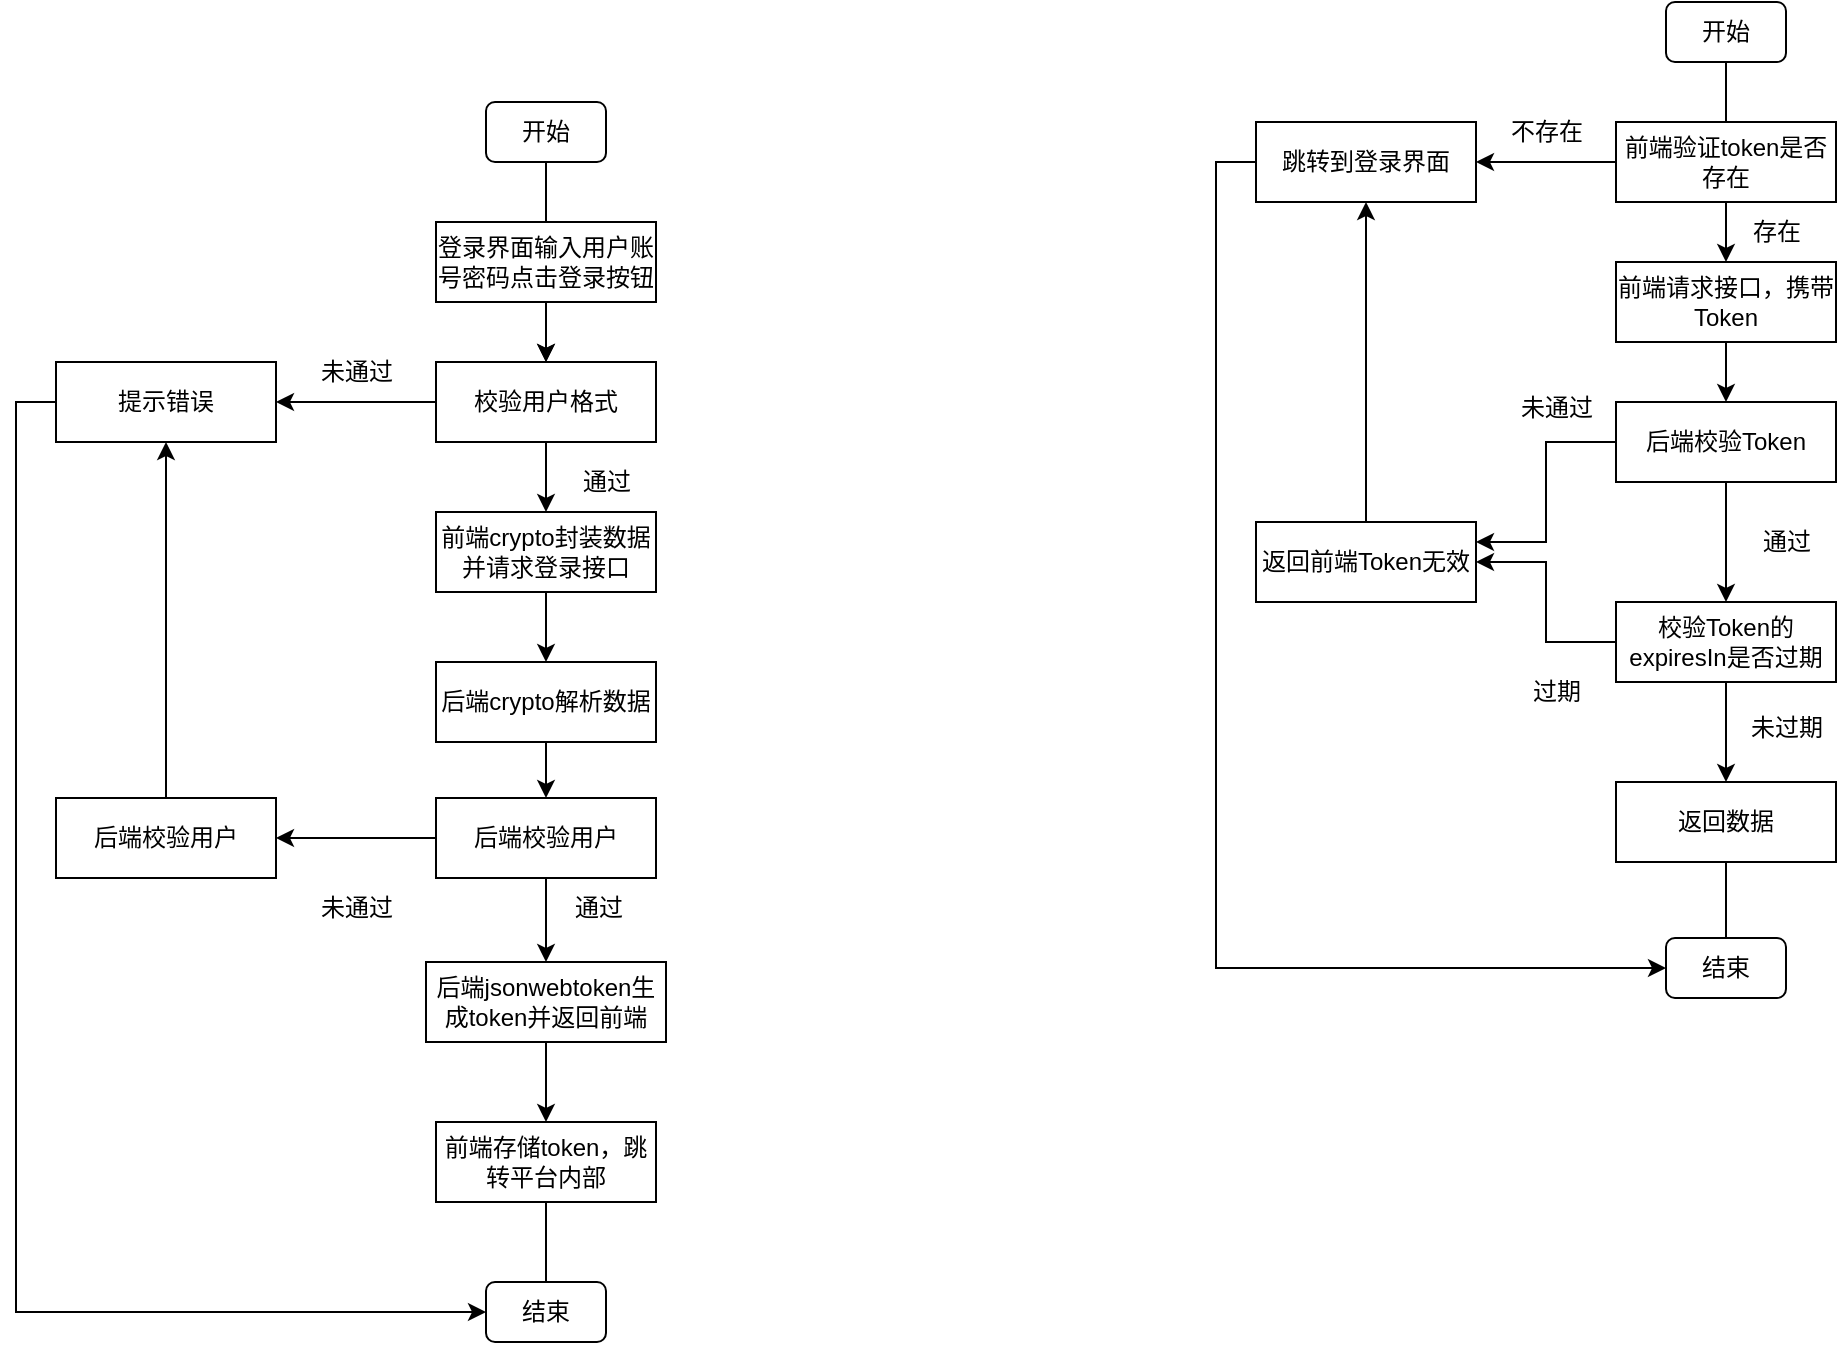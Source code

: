 <mxfile version="22.1.21" type="github">
  <diagram name="第 1 页" id="lP-zoGvPF34fVr40256u">
    <mxGraphModel dx="2020" dy="758" grid="1" gridSize="10" guides="1" tooltips="1" connect="1" arrows="1" fold="1" page="1" pageScale="1" pageWidth="827" pageHeight="1169" math="0" shadow="0">
      <root>
        <mxCell id="0" />
        <mxCell id="1" parent="0" />
        <mxCell id="g51ZoofxoQrhvGVgscI5-42" value="" style="edgeStyle=orthogonalEdgeStyle;rounded=0;orthogonalLoop=1;jettySize=auto;html=1;" edge="1" parent="1" source="g51ZoofxoQrhvGVgscI5-8" target="g51ZoofxoQrhvGVgscI5-19">
          <mxGeometry relative="1" as="geometry" />
        </mxCell>
        <mxCell id="g51ZoofxoQrhvGVgscI5-8" value="开始" style="rounded=1;whiteSpace=wrap;html=1;" vertex="1" parent="1">
          <mxGeometry x="65" y="380" width="60" height="30" as="geometry" />
        </mxCell>
        <mxCell id="g51ZoofxoQrhvGVgscI5-20" value="" style="edgeStyle=orthogonalEdgeStyle;rounded=0;orthogonalLoop=1;jettySize=auto;html=1;" edge="1" parent="1" source="g51ZoofxoQrhvGVgscI5-18" target="g51ZoofxoQrhvGVgscI5-19">
          <mxGeometry relative="1" as="geometry" />
        </mxCell>
        <mxCell id="g51ZoofxoQrhvGVgscI5-18" value="登录界面输入用户账号密码点击登录按钮" style="rounded=0;whiteSpace=wrap;html=1;" vertex="1" parent="1">
          <mxGeometry x="40" y="440" width="110" height="40" as="geometry" />
        </mxCell>
        <mxCell id="g51ZoofxoQrhvGVgscI5-23" value="" style="edgeStyle=orthogonalEdgeStyle;rounded=0;orthogonalLoop=1;jettySize=auto;html=1;" edge="1" parent="1" source="g51ZoofxoQrhvGVgscI5-19" target="g51ZoofxoQrhvGVgscI5-22">
          <mxGeometry relative="1" as="geometry" />
        </mxCell>
        <mxCell id="g51ZoofxoQrhvGVgscI5-26" value="" style="edgeStyle=orthogonalEdgeStyle;rounded=0;orthogonalLoop=1;jettySize=auto;html=1;" edge="1" parent="1" source="g51ZoofxoQrhvGVgscI5-19" target="g51ZoofxoQrhvGVgscI5-25">
          <mxGeometry relative="1" as="geometry" />
        </mxCell>
        <mxCell id="g51ZoofxoQrhvGVgscI5-19" value="校验用户格式" style="rounded=0;whiteSpace=wrap;html=1;" vertex="1" parent="1">
          <mxGeometry x="40" y="510" width="110" height="40" as="geometry" />
        </mxCell>
        <mxCell id="g51ZoofxoQrhvGVgscI5-40" style="edgeStyle=orthogonalEdgeStyle;rounded=0;orthogonalLoop=1;jettySize=auto;html=1;exitX=0;exitY=0.5;exitDx=0;exitDy=0;entryX=0;entryY=0.5;entryDx=0;entryDy=0;" edge="1" parent="1" source="g51ZoofxoQrhvGVgscI5-22" target="g51ZoofxoQrhvGVgscI5-38">
          <mxGeometry relative="1" as="geometry">
            <mxPoint x="-110" y="920" as="targetPoint" />
          </mxGeometry>
        </mxCell>
        <mxCell id="g51ZoofxoQrhvGVgscI5-22" value="提示错误" style="rounded=0;whiteSpace=wrap;html=1;" vertex="1" parent="1">
          <mxGeometry x="-150" y="510" width="110" height="40" as="geometry" />
        </mxCell>
        <mxCell id="g51ZoofxoQrhvGVgscI5-24" value="未通过" style="text;html=1;align=center;verticalAlign=middle;resizable=0;points=[];autosize=1;strokeColor=none;fillColor=none;" vertex="1" parent="1">
          <mxGeometry x="-30" y="500" width="60" height="30" as="geometry" />
        </mxCell>
        <mxCell id="g51ZoofxoQrhvGVgscI5-28" value="" style="edgeStyle=orthogonalEdgeStyle;rounded=0;orthogonalLoop=1;jettySize=auto;html=1;" edge="1" parent="1" source="g51ZoofxoQrhvGVgscI5-25" target="g51ZoofxoQrhvGVgscI5-27">
          <mxGeometry relative="1" as="geometry" />
        </mxCell>
        <mxCell id="g51ZoofxoQrhvGVgscI5-25" value="前端crypto封装数据并请求登录接口" style="rounded=0;whiteSpace=wrap;html=1;" vertex="1" parent="1">
          <mxGeometry x="40" y="585" width="110" height="40" as="geometry" />
        </mxCell>
        <mxCell id="g51ZoofxoQrhvGVgscI5-30" value="" style="edgeStyle=orthogonalEdgeStyle;rounded=0;orthogonalLoop=1;jettySize=auto;html=1;" edge="1" parent="1" source="g51ZoofxoQrhvGVgscI5-27" target="g51ZoofxoQrhvGVgscI5-29">
          <mxGeometry relative="1" as="geometry" />
        </mxCell>
        <mxCell id="g51ZoofxoQrhvGVgscI5-27" value="后端crypto解析数据" style="rounded=0;whiteSpace=wrap;html=1;" vertex="1" parent="1">
          <mxGeometry x="40" y="660" width="110" height="40" as="geometry" />
        </mxCell>
        <mxCell id="g51ZoofxoQrhvGVgscI5-32" value="" style="edgeStyle=orthogonalEdgeStyle;rounded=0;orthogonalLoop=1;jettySize=auto;html=1;" edge="1" parent="1" source="g51ZoofxoQrhvGVgscI5-29" target="g51ZoofxoQrhvGVgscI5-31">
          <mxGeometry relative="1" as="geometry" />
        </mxCell>
        <mxCell id="g51ZoofxoQrhvGVgscI5-35" value="" style="edgeStyle=orthogonalEdgeStyle;rounded=0;orthogonalLoop=1;jettySize=auto;html=1;" edge="1" parent="1" source="g51ZoofxoQrhvGVgscI5-29" target="g51ZoofxoQrhvGVgscI5-34">
          <mxGeometry relative="1" as="geometry" />
        </mxCell>
        <mxCell id="g51ZoofxoQrhvGVgscI5-29" value="后端校验用户" style="rounded=0;whiteSpace=wrap;html=1;" vertex="1" parent="1">
          <mxGeometry x="40" y="728" width="110" height="40" as="geometry" />
        </mxCell>
        <mxCell id="g51ZoofxoQrhvGVgscI5-39" style="edgeStyle=orthogonalEdgeStyle;rounded=0;orthogonalLoop=1;jettySize=auto;html=1;exitX=0.5;exitY=0;exitDx=0;exitDy=0;entryX=0.5;entryY=1;entryDx=0;entryDy=0;" edge="1" parent="1" source="g51ZoofxoQrhvGVgscI5-31" target="g51ZoofxoQrhvGVgscI5-22">
          <mxGeometry relative="1" as="geometry" />
        </mxCell>
        <mxCell id="g51ZoofxoQrhvGVgscI5-31" value="后端校验用户" style="rounded=0;whiteSpace=wrap;html=1;" vertex="1" parent="1">
          <mxGeometry x="-150" y="728" width="110" height="40" as="geometry" />
        </mxCell>
        <mxCell id="g51ZoofxoQrhvGVgscI5-33" value="未通过" style="text;html=1;align=center;verticalAlign=middle;resizable=0;points=[];autosize=1;strokeColor=none;fillColor=none;" vertex="1" parent="1">
          <mxGeometry x="-30" y="768" width="60" height="30" as="geometry" />
        </mxCell>
        <mxCell id="g51ZoofxoQrhvGVgscI5-37" value="" style="edgeStyle=orthogonalEdgeStyle;rounded=0;orthogonalLoop=1;jettySize=auto;html=1;" edge="1" parent="1" source="g51ZoofxoQrhvGVgscI5-34" target="g51ZoofxoQrhvGVgscI5-36">
          <mxGeometry relative="1" as="geometry" />
        </mxCell>
        <mxCell id="g51ZoofxoQrhvGVgscI5-34" value="后端jsonwebtoken生成token并返回前端" style="rounded=0;whiteSpace=wrap;html=1;" vertex="1" parent="1">
          <mxGeometry x="35" y="810" width="120" height="40" as="geometry" />
        </mxCell>
        <mxCell id="g51ZoofxoQrhvGVgscI5-41" value="" style="edgeStyle=orthogonalEdgeStyle;rounded=0;orthogonalLoop=1;jettySize=auto;html=1;endArrow=none;endFill=0;" edge="1" parent="1" source="g51ZoofxoQrhvGVgscI5-36" target="g51ZoofxoQrhvGVgscI5-38">
          <mxGeometry relative="1" as="geometry" />
        </mxCell>
        <mxCell id="g51ZoofxoQrhvGVgscI5-36" value="前端存储token，跳转平台内部" style="rounded=0;whiteSpace=wrap;html=1;" vertex="1" parent="1">
          <mxGeometry x="40" y="890" width="110" height="40" as="geometry" />
        </mxCell>
        <mxCell id="g51ZoofxoQrhvGVgscI5-38" value="结束" style="rounded=1;whiteSpace=wrap;html=1;" vertex="1" parent="1">
          <mxGeometry x="65" y="970" width="60" height="30" as="geometry" />
        </mxCell>
        <mxCell id="g51ZoofxoQrhvGVgscI5-46" style="edgeStyle=orthogonalEdgeStyle;rounded=0;orthogonalLoop=1;jettySize=auto;html=1;exitX=0.5;exitY=1;exitDx=0;exitDy=0;endArrow=none;endFill=0;entryX=0.5;entryY=0;entryDx=0;entryDy=0;" edge="1" parent="1" source="g51ZoofxoQrhvGVgscI5-43" target="g51ZoofxoQrhvGVgscI5-52">
          <mxGeometry relative="1" as="geometry" />
        </mxCell>
        <mxCell id="g51ZoofxoQrhvGVgscI5-43" value="开始" style="rounded=1;whiteSpace=wrap;html=1;" vertex="1" parent="1">
          <mxGeometry x="655" y="330" width="60" height="30" as="geometry" />
        </mxCell>
        <mxCell id="g51ZoofxoQrhvGVgscI5-48" value="" style="edgeStyle=orthogonalEdgeStyle;rounded=0;orthogonalLoop=1;jettySize=auto;html=1;" edge="1" parent="1" source="g51ZoofxoQrhvGVgscI5-44" target="g51ZoofxoQrhvGVgscI5-47">
          <mxGeometry relative="1" as="geometry" />
        </mxCell>
        <mxCell id="g51ZoofxoQrhvGVgscI5-44" value="前端请求接口，携带Token" style="rounded=0;whiteSpace=wrap;html=1;" vertex="1" parent="1">
          <mxGeometry x="630" y="460" width="110" height="40" as="geometry" />
        </mxCell>
        <mxCell id="g51ZoofxoQrhvGVgscI5-60" value="" style="edgeStyle=orthogonalEdgeStyle;rounded=0;orthogonalLoop=1;jettySize=auto;html=1;" edge="1" parent="1" source="g51ZoofxoQrhvGVgscI5-47" target="g51ZoofxoQrhvGVgscI5-59">
          <mxGeometry relative="1" as="geometry" />
        </mxCell>
        <mxCell id="g51ZoofxoQrhvGVgscI5-64" style="edgeStyle=orthogonalEdgeStyle;rounded=0;orthogonalLoop=1;jettySize=auto;html=1;exitX=0;exitY=0.5;exitDx=0;exitDy=0;entryX=1;entryY=0.25;entryDx=0;entryDy=0;" edge="1" parent="1" source="g51ZoofxoQrhvGVgscI5-47" target="g51ZoofxoQrhvGVgscI5-49">
          <mxGeometry relative="1" as="geometry" />
        </mxCell>
        <mxCell id="g51ZoofxoQrhvGVgscI5-47" value="后端校验Token" style="rounded=0;whiteSpace=wrap;html=1;" vertex="1" parent="1">
          <mxGeometry x="630" y="530" width="110" height="40" as="geometry" />
        </mxCell>
        <mxCell id="g51ZoofxoQrhvGVgscI5-58" style="edgeStyle=orthogonalEdgeStyle;rounded=0;orthogonalLoop=1;jettySize=auto;html=1;exitX=0.5;exitY=0;exitDx=0;exitDy=0;" edge="1" parent="1" source="g51ZoofxoQrhvGVgscI5-49" target="g51ZoofxoQrhvGVgscI5-54">
          <mxGeometry relative="1" as="geometry" />
        </mxCell>
        <mxCell id="g51ZoofxoQrhvGVgscI5-49" value="返回前端Token无效" style="rounded=0;whiteSpace=wrap;html=1;" vertex="1" parent="1">
          <mxGeometry x="450" y="590" width="110" height="40" as="geometry" />
        </mxCell>
        <mxCell id="g51ZoofxoQrhvGVgscI5-53" style="edgeStyle=orthogonalEdgeStyle;rounded=0;orthogonalLoop=1;jettySize=auto;html=1;exitX=0.5;exitY=1;exitDx=0;exitDy=0;" edge="1" parent="1" source="g51ZoofxoQrhvGVgscI5-52" target="g51ZoofxoQrhvGVgscI5-44">
          <mxGeometry relative="1" as="geometry" />
        </mxCell>
        <mxCell id="g51ZoofxoQrhvGVgscI5-55" value="" style="edgeStyle=orthogonalEdgeStyle;rounded=0;orthogonalLoop=1;jettySize=auto;html=1;" edge="1" parent="1" source="g51ZoofxoQrhvGVgscI5-52" target="g51ZoofxoQrhvGVgscI5-54">
          <mxGeometry relative="1" as="geometry" />
        </mxCell>
        <mxCell id="g51ZoofxoQrhvGVgscI5-52" value="前端验证token是否存在" style="rounded=0;whiteSpace=wrap;html=1;" vertex="1" parent="1">
          <mxGeometry x="630" y="390" width="110" height="40" as="geometry" />
        </mxCell>
        <mxCell id="g51ZoofxoQrhvGVgscI5-71" style="edgeStyle=orthogonalEdgeStyle;rounded=0;orthogonalLoop=1;jettySize=auto;html=1;exitX=0;exitY=0.5;exitDx=0;exitDy=0;entryX=0;entryY=0.5;entryDx=0;entryDy=0;" edge="1" parent="1" source="g51ZoofxoQrhvGVgscI5-54" target="g51ZoofxoQrhvGVgscI5-69">
          <mxGeometry relative="1" as="geometry" />
        </mxCell>
        <mxCell id="g51ZoofxoQrhvGVgscI5-54" value="跳转到登录界面" style="rounded=0;whiteSpace=wrap;html=1;" vertex="1" parent="1">
          <mxGeometry x="450" y="390" width="110" height="40" as="geometry" />
        </mxCell>
        <mxCell id="g51ZoofxoQrhvGVgscI5-63" style="edgeStyle=orthogonalEdgeStyle;rounded=0;orthogonalLoop=1;jettySize=auto;html=1;exitX=0;exitY=0.5;exitDx=0;exitDy=0;entryX=1;entryY=0.5;entryDx=0;entryDy=0;" edge="1" parent="1" source="g51ZoofxoQrhvGVgscI5-59" target="g51ZoofxoQrhvGVgscI5-49">
          <mxGeometry relative="1" as="geometry" />
        </mxCell>
        <mxCell id="g51ZoofxoQrhvGVgscI5-66" value="" style="edgeStyle=orthogonalEdgeStyle;rounded=0;orthogonalLoop=1;jettySize=auto;html=1;" edge="1" parent="1" source="g51ZoofxoQrhvGVgscI5-59" target="g51ZoofxoQrhvGVgscI5-65">
          <mxGeometry relative="1" as="geometry" />
        </mxCell>
        <mxCell id="g51ZoofxoQrhvGVgscI5-59" value="校验Token的expiresIn是否过期" style="rounded=0;whiteSpace=wrap;html=1;" vertex="1" parent="1">
          <mxGeometry x="630" y="630" width="110" height="40" as="geometry" />
        </mxCell>
        <mxCell id="g51ZoofxoQrhvGVgscI5-68" value="" style="edgeStyle=orthogonalEdgeStyle;rounded=0;orthogonalLoop=1;jettySize=auto;html=1;endArrow=none;endFill=0;entryX=0.5;entryY=0;entryDx=0;entryDy=0;" edge="1" parent="1" source="g51ZoofxoQrhvGVgscI5-65" target="g51ZoofxoQrhvGVgscI5-69">
          <mxGeometry relative="1" as="geometry">
            <mxPoint x="685" y="840" as="targetPoint" />
          </mxGeometry>
        </mxCell>
        <mxCell id="g51ZoofxoQrhvGVgscI5-65" value="返回数据" style="rounded=0;whiteSpace=wrap;html=1;" vertex="1" parent="1">
          <mxGeometry x="630" y="720" width="110" height="40" as="geometry" />
        </mxCell>
        <mxCell id="g51ZoofxoQrhvGVgscI5-69" value="结束" style="rounded=1;whiteSpace=wrap;html=1;" vertex="1" parent="1">
          <mxGeometry x="655" y="798" width="60" height="30" as="geometry" />
        </mxCell>
        <mxCell id="g51ZoofxoQrhvGVgscI5-72" value="未通过" style="text;html=1;align=center;verticalAlign=middle;resizable=0;points=[];autosize=1;strokeColor=none;fillColor=none;" vertex="1" parent="1">
          <mxGeometry x="570" y="518" width="60" height="30" as="geometry" />
        </mxCell>
        <mxCell id="g51ZoofxoQrhvGVgscI5-73" value="通过" style="text;html=1;align=center;verticalAlign=middle;resizable=0;points=[];autosize=1;strokeColor=none;fillColor=none;" vertex="1" parent="1">
          <mxGeometry x="690" y="585" width="50" height="30" as="geometry" />
        </mxCell>
        <mxCell id="g51ZoofxoQrhvGVgscI5-74" value="未过期" style="text;html=1;align=center;verticalAlign=middle;resizable=0;points=[];autosize=1;strokeColor=none;fillColor=none;" vertex="1" parent="1">
          <mxGeometry x="685" y="678" width="60" height="30" as="geometry" />
        </mxCell>
        <mxCell id="g51ZoofxoQrhvGVgscI5-75" value="过期" style="text;html=1;align=center;verticalAlign=middle;resizable=0;points=[];autosize=1;strokeColor=none;fillColor=none;" vertex="1" parent="1">
          <mxGeometry x="575" y="660" width="50" height="30" as="geometry" />
        </mxCell>
        <mxCell id="g51ZoofxoQrhvGVgscI5-76" value="不存在" style="text;html=1;align=center;verticalAlign=middle;resizable=0;points=[];autosize=1;strokeColor=none;fillColor=none;" vertex="1" parent="1">
          <mxGeometry x="565" y="380" width="60" height="30" as="geometry" />
        </mxCell>
        <mxCell id="g51ZoofxoQrhvGVgscI5-77" value="存在" style="text;html=1;align=center;verticalAlign=middle;resizable=0;points=[];autosize=1;strokeColor=none;fillColor=none;" vertex="1" parent="1">
          <mxGeometry x="685" y="430" width="50" height="30" as="geometry" />
        </mxCell>
        <mxCell id="g51ZoofxoQrhvGVgscI5-78" value="通过" style="text;html=1;align=center;verticalAlign=middle;resizable=0;points=[];autosize=1;strokeColor=none;fillColor=none;" vertex="1" parent="1">
          <mxGeometry x="100" y="555" width="50" height="30" as="geometry" />
        </mxCell>
        <mxCell id="g51ZoofxoQrhvGVgscI5-79" value="通过" style="text;html=1;align=center;verticalAlign=middle;resizable=0;points=[];autosize=1;strokeColor=none;fillColor=none;" vertex="1" parent="1">
          <mxGeometry x="96" y="768" width="50" height="30" as="geometry" />
        </mxCell>
      </root>
    </mxGraphModel>
  </diagram>
</mxfile>
